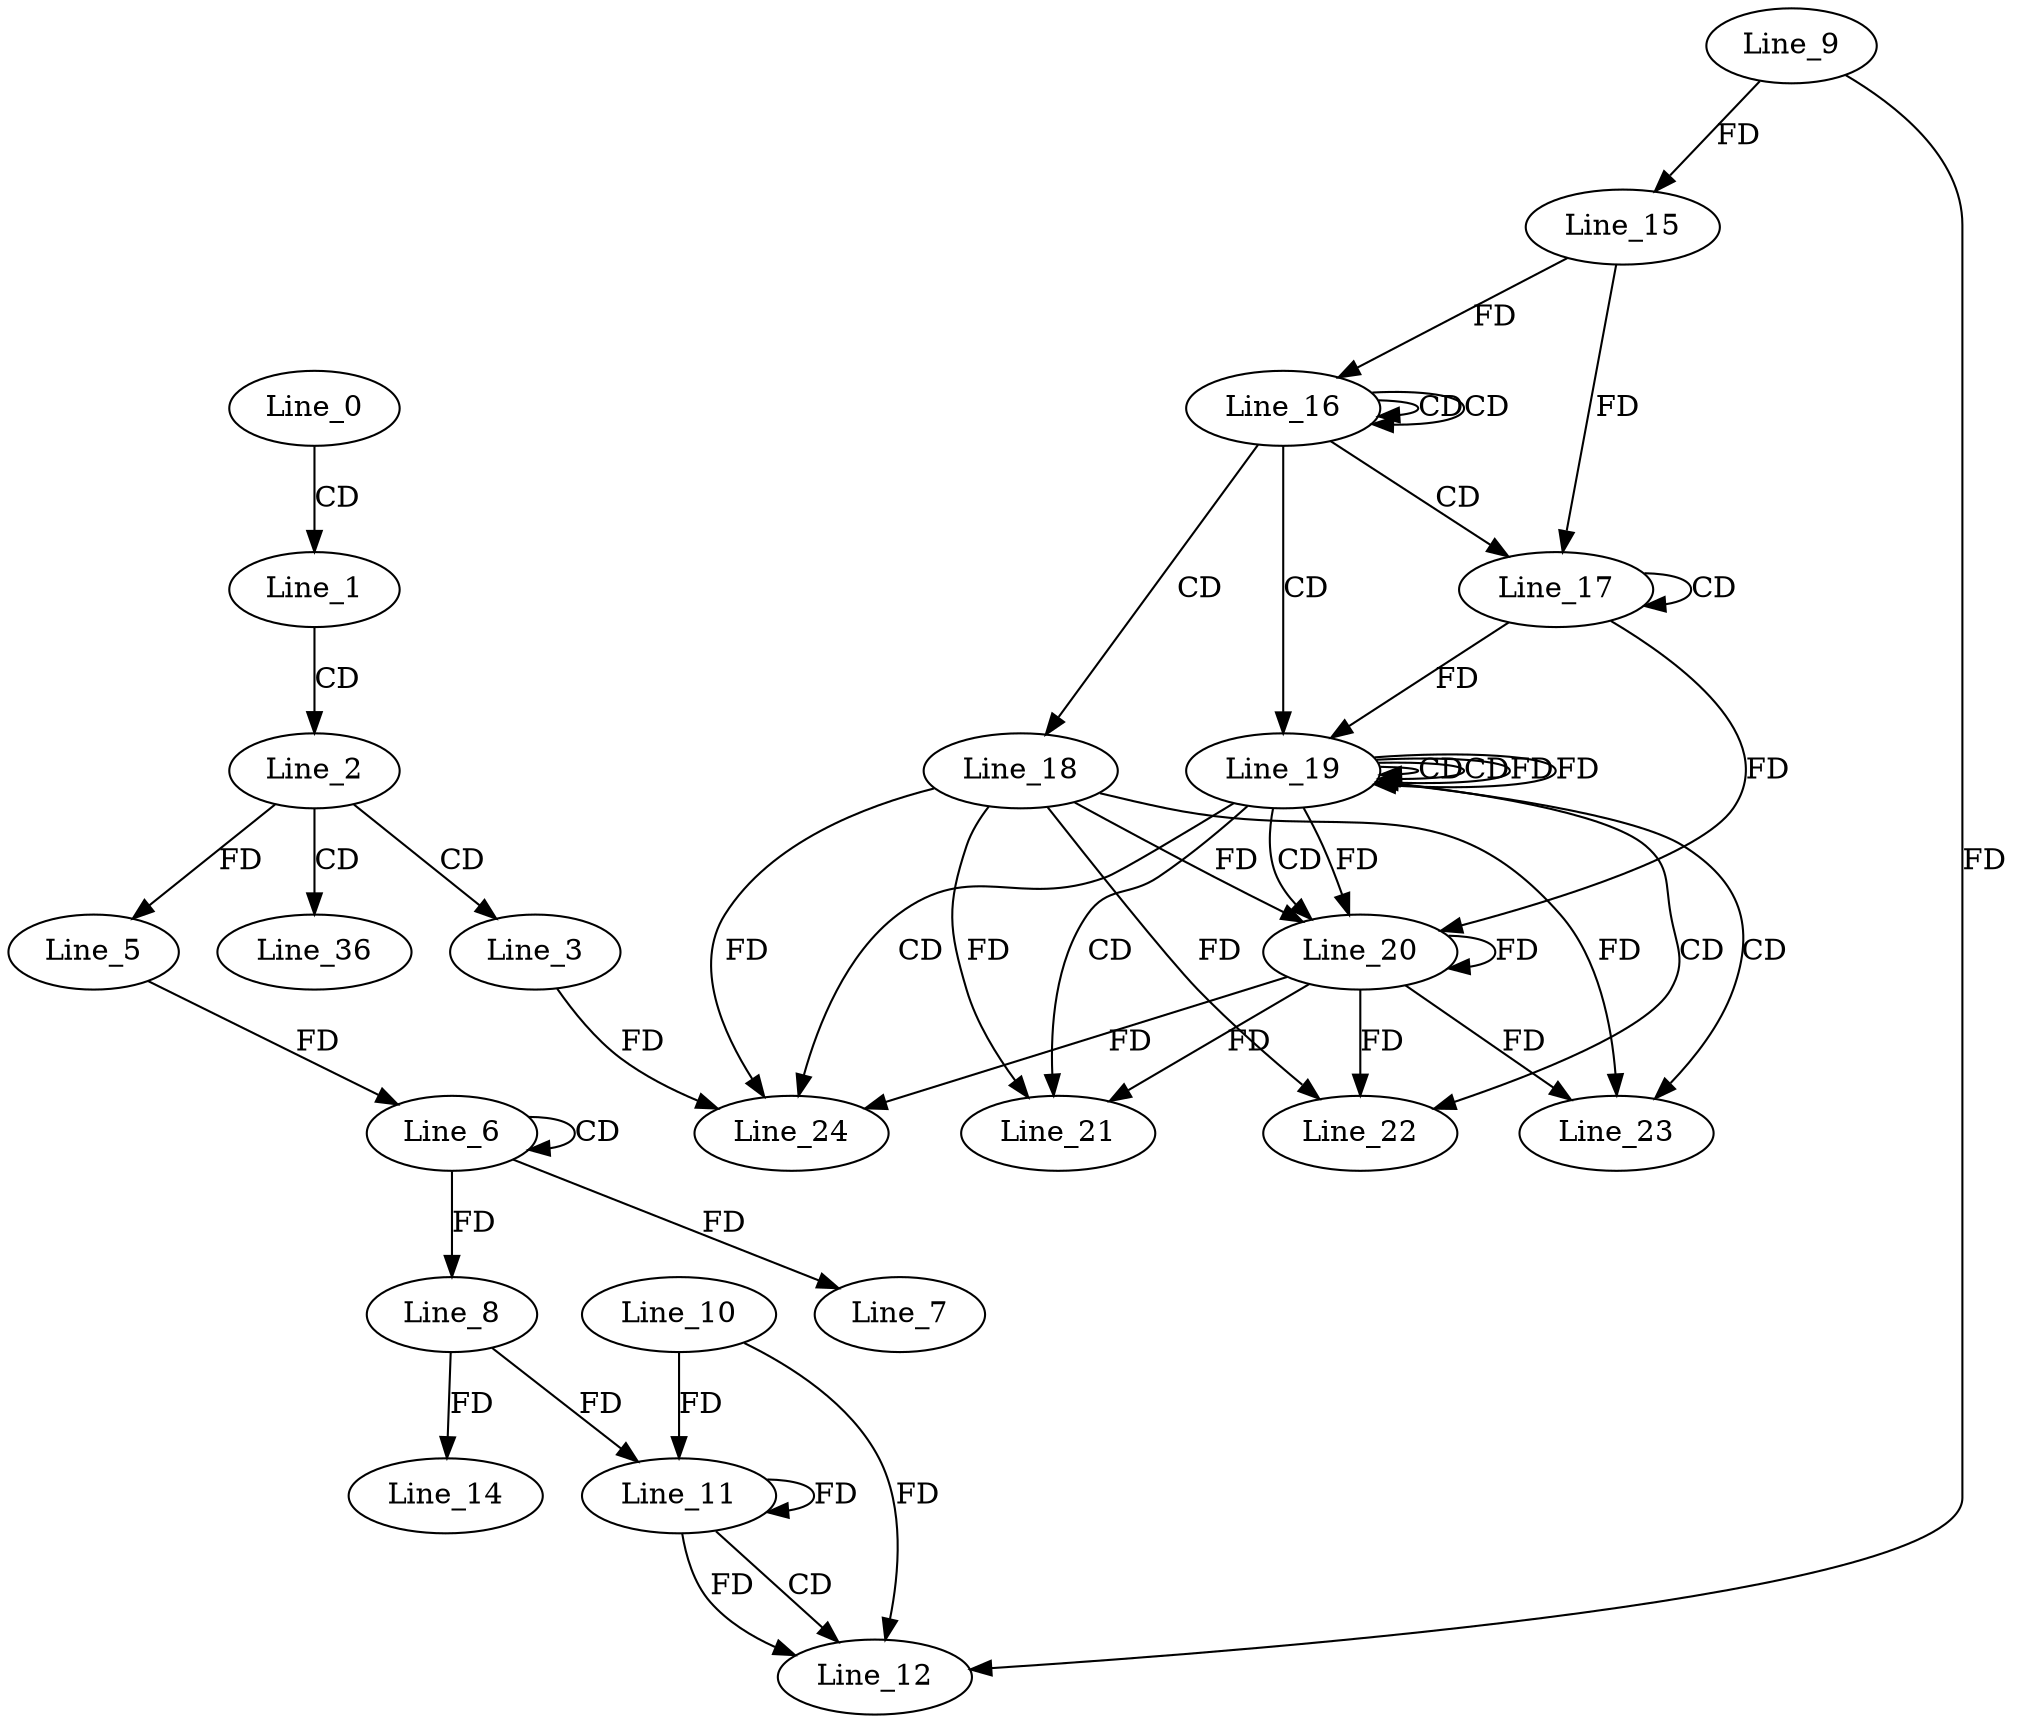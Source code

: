 digraph G {
  Line_0;
  Line_1;
  Line_2;
  Line_3;
  Line_5;
  Line_6;
  Line_6;
  Line_5;
  Line_7;
  Line_8;
  Line_11;
  Line_10;
  Line_11;
  Line_8;
  Line_11;
  Line_12;
  Line_9;
  Line_14;
  Line_15;
  Line_16;
  Line_16;
  Line_16;
  Line_15;
  Line_17;
  Line_17;
  Line_18;
  Line_19;
  Line_19;
  Line_19;
  Line_19;
  Line_20;
  Line_20;
  Line_21;
  Line_21;
  Line_22;
  Line_22;
  Line_23;
  Line_23;
  Line_24;
  Line_24;
  Line_36;
  Line_0 -> Line_1 [ label="CD" ];
  Line_1 -> Line_2 [ label="CD" ];
  Line_2 -> Line_3 [ label="CD" ];
  Line_2 -> Line_5 [ label="FD" ];
  Line_6 -> Line_6 [ label="CD" ];
  Line_5 -> Line_6 [ label="FD" ];
  Line_6 -> Line_7 [ label="FD" ];
  Line_6 -> Line_8 [ label="FD" ];
  Line_11 -> Line_11 [ label="FD" ];
  Line_10 -> Line_11 [ label="FD" ];
  Line_8 -> Line_11 [ label="FD" ];
  Line_11 -> Line_12 [ label="CD" ];
  Line_9 -> Line_12 [ label="FD" ];
  Line_11 -> Line_12 [ label="FD" ];
  Line_10 -> Line_12 [ label="FD" ];
  Line_8 -> Line_14 [ label="FD" ];
  Line_9 -> Line_15 [ label="FD" ];
  Line_16 -> Line_16 [ label="CD" ];
  Line_16 -> Line_16 [ label="CD" ];
  Line_15 -> Line_16 [ label="FD" ];
  Line_16 -> Line_17 [ label="CD" ];
  Line_17 -> Line_17 [ label="CD" ];
  Line_15 -> Line_17 [ label="FD" ];
  Line_16 -> Line_18 [ label="CD" ];
  Line_16 -> Line_19 [ label="CD" ];
  Line_19 -> Line_19 [ label="CD" ];
  Line_19 -> Line_19 [ label="CD" ];
  Line_17 -> Line_19 [ label="FD" ];
  Line_19 -> Line_19 [ label="FD" ];
  Line_19 -> Line_20 [ label="CD" ];
  Line_20 -> Line_20 [ label="FD" ];
  Line_18 -> Line_20 [ label="FD" ];
  Line_17 -> Line_20 [ label="FD" ];
  Line_19 -> Line_20 [ label="FD" ];
  Line_19 -> Line_21 [ label="CD" ];
  Line_20 -> Line_21 [ label="FD" ];
  Line_18 -> Line_21 [ label="FD" ];
  Line_19 -> Line_22 [ label="CD" ];
  Line_20 -> Line_22 [ label="FD" ];
  Line_18 -> Line_22 [ label="FD" ];
  Line_19 -> Line_23 [ label="CD" ];
  Line_20 -> Line_23 [ label="FD" ];
  Line_18 -> Line_23 [ label="FD" ];
  Line_19 -> Line_24 [ label="CD" ];
  Line_3 -> Line_24 [ label="FD" ];
  Line_20 -> Line_24 [ label="FD" ];
  Line_18 -> Line_24 [ label="FD" ];
  Line_2 -> Line_36 [ label="CD" ];
  Line_19 -> Line_19 [ label="FD" ];
}
